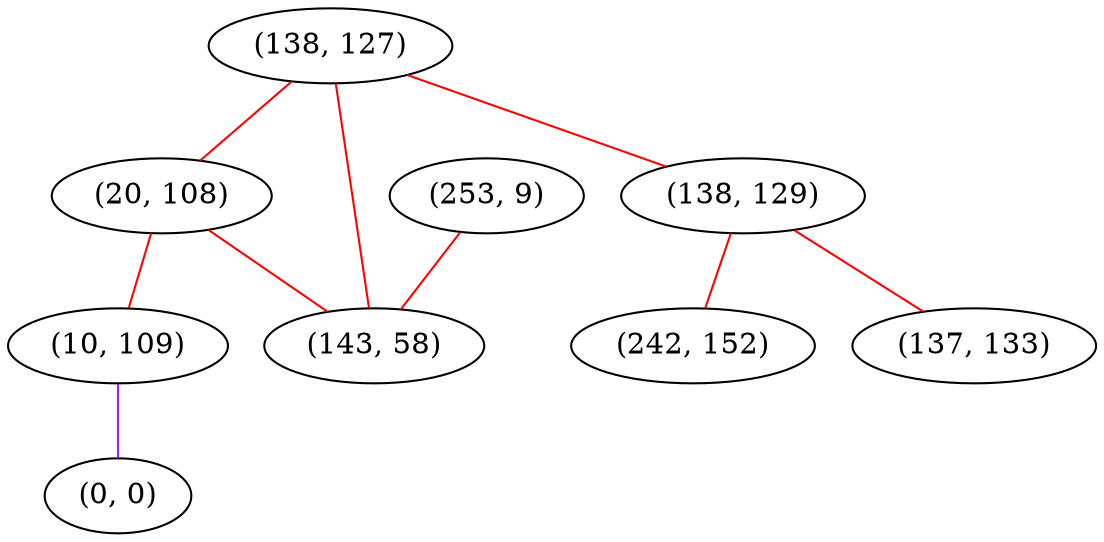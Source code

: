 graph "" {
"(138, 127)";
"(20, 108)";
"(253, 9)";
"(10, 109)";
"(0, 0)";
"(138, 129)";
"(242, 152)";
"(137, 133)";
"(143, 58)";
"(138, 127)" -- "(20, 108)"  [color=red, key=0, weight=1];
"(138, 127)" -- "(143, 58)"  [color=red, key=0, weight=1];
"(138, 127)" -- "(138, 129)"  [color=red, key=0, weight=1];
"(20, 108)" -- "(10, 109)"  [color=red, key=0, weight=1];
"(20, 108)" -- "(143, 58)"  [color=red, key=0, weight=1];
"(253, 9)" -- "(143, 58)"  [color=red, key=0, weight=1];
"(10, 109)" -- "(0, 0)"  [color=purple, key=0, weight=4];
"(138, 129)" -- "(137, 133)"  [color=red, key=0, weight=1];
"(138, 129)" -- "(242, 152)"  [color=red, key=0, weight=1];
}
